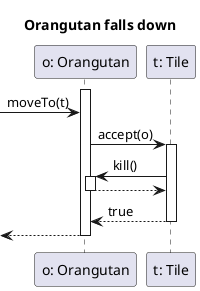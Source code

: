 @startuml

skinparam classAttributeIconSize 0
skinparam guillemet false

participant "o: Orangutan" as o
participant "t: Tile" as t

title Orangutan falls down
activate o
[-> o : moveTo(t)

o->t ++: accept(o)
t ->o ++: kill()
o --> t --
t --> o --: true
[<--o


deactivate o
@enduml